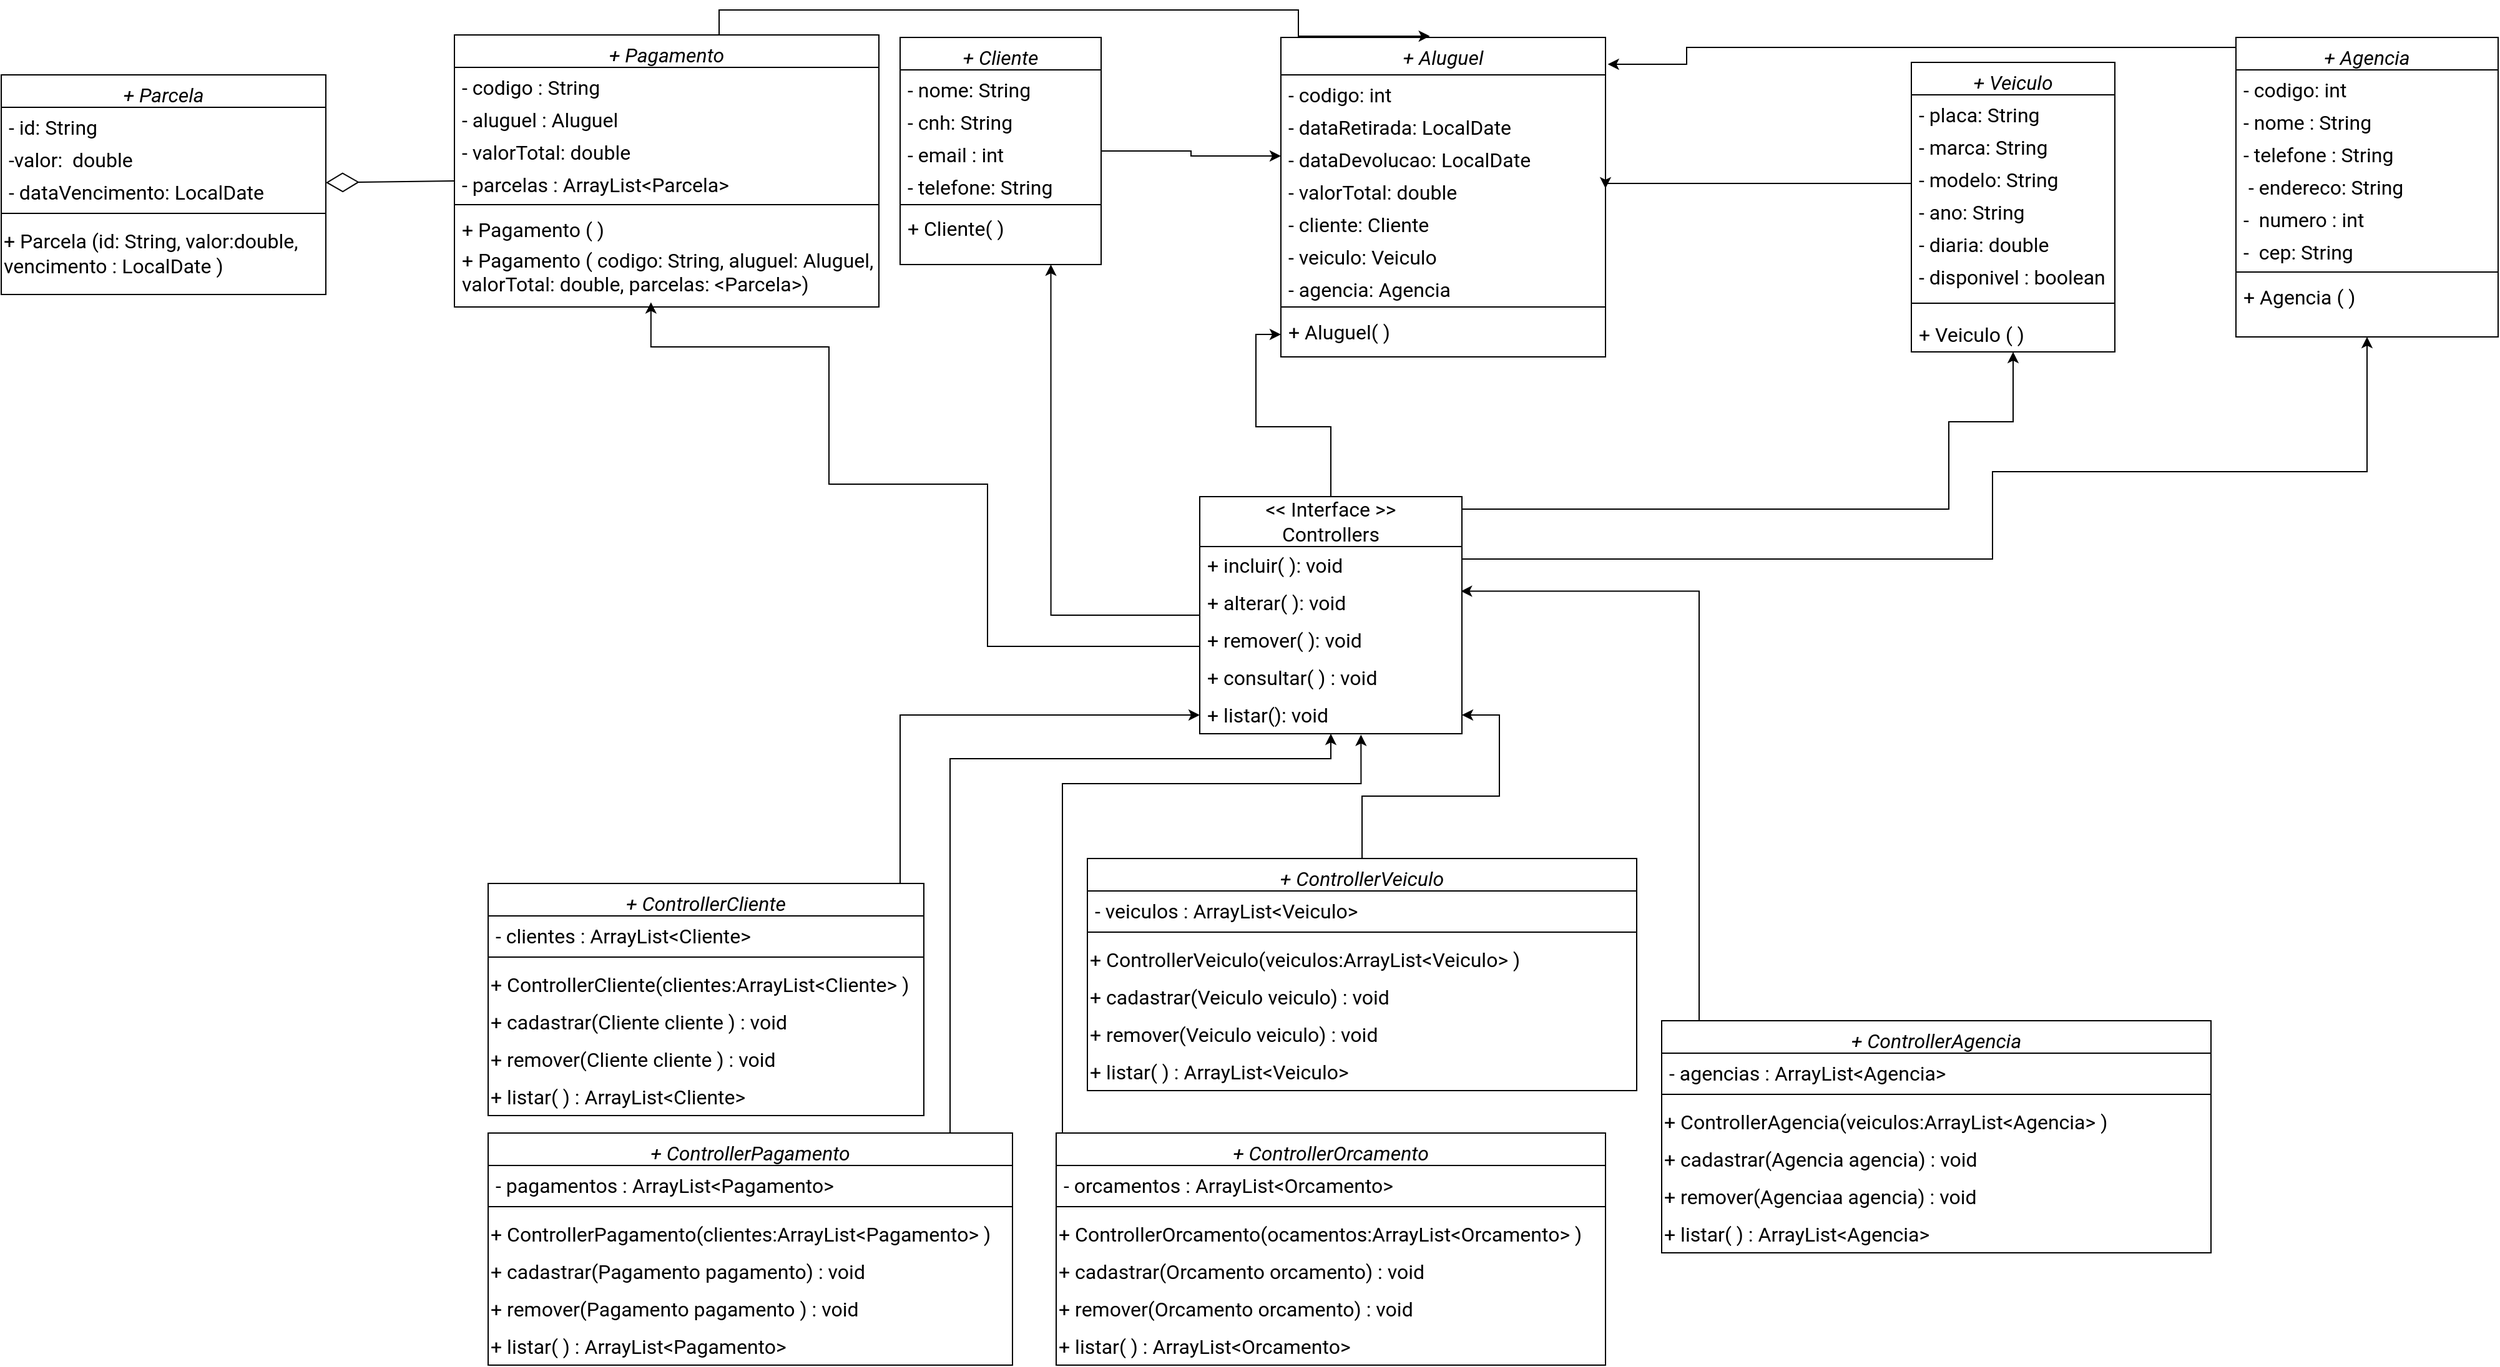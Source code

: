 <mxfile version="21.3.6" type="github">
  <diagram id="C5RBs43oDa-KdzZeNtuy" name="Page-1">
    <mxGraphModel dx="2972" dy="654" grid="1" gridSize="10" guides="1" tooltips="1" connect="1" arrows="1" fold="1" page="1" pageScale="1" pageWidth="827" pageHeight="1169" math="0" shadow="0">
      <root>
        <mxCell id="WIyWlLk6GJQsqaUBKTNV-0" />
        <mxCell id="WIyWlLk6GJQsqaUBKTNV-1" parent="WIyWlLk6GJQsqaUBKTNV-0" />
        <mxCell id="Ecj2fKYIJ3QafeukdgTd-6" style="edgeStyle=orthogonalEdgeStyle;rounded=0;orthogonalLoop=1;jettySize=auto;html=1;" parent="WIyWlLk6GJQsqaUBKTNV-1" source="zkfFHV4jXpPFQw0GAbJ--0" target="x8IIEaYP_Zu2a2hEZr9M-16" edge="1">
          <mxGeometry relative="1" as="geometry" />
        </mxCell>
        <mxCell id="zkfFHV4jXpPFQw0GAbJ--0" value="+ Cliente" style="swimlane;fontStyle=2;align=center;verticalAlign=top;childLayout=stackLayout;horizontal=1;startSize=26;horizontalStack=0;resizeParent=1;resizeLast=0;collapsible=1;marginBottom=0;rounded=0;shadow=0;strokeWidth=1;fontFamily=Roboto;fontSource=https%3A%2F%2Ffonts.googleapis.com%2Fcss%3Ffamily%3DRoboto;fontSize=16;" parent="WIyWlLk6GJQsqaUBKTNV-1" vertex="1">
          <mxGeometry x="-470" y="42" width="161" height="182" as="geometry">
            <mxRectangle x="230" y="140" width="160" height="26" as="alternateBounds" />
          </mxGeometry>
        </mxCell>
        <mxCell id="zkfFHV4jXpPFQw0GAbJ--1" value="- nome: String" style="text;align=left;verticalAlign=top;spacingLeft=4;spacingRight=4;overflow=hidden;rotatable=0;points=[[0,0.5],[1,0.5]];portConstraint=eastwest;fontFamily=Roboto;fontSource=https%3A%2F%2Ffonts.googleapis.com%2Fcss%3Ffamily%3DRoboto;fontStyle=0;fontSize=16;" parent="zkfFHV4jXpPFQw0GAbJ--0" vertex="1">
          <mxGeometry y="26" width="161" height="26" as="geometry" />
        </mxCell>
        <mxCell id="ydLJZ0o-GAoaOCMRVPOB-3" value="- cnh: String" style="text;align=left;verticalAlign=top;spacingLeft=4;spacingRight=4;overflow=hidden;rotatable=0;points=[[0,0.5],[1,0.5]];portConstraint=eastwest;rounded=0;shadow=0;html=0;fontFamily=Roboto;fontSource=https%3A%2F%2Ffonts.googleapis.com%2Fcss%3Ffamily%3DRoboto;fontStyle=0;fontSize=16;" parent="zkfFHV4jXpPFQw0GAbJ--0" vertex="1">
          <mxGeometry y="52" width="161" height="26" as="geometry" />
        </mxCell>
        <mxCell id="obOMKlqJvnNP2TjTTFd0-9" value="- email : int" style="text;align=left;verticalAlign=top;spacingLeft=4;spacingRight=4;overflow=hidden;rotatable=0;points=[[0,0.5],[1,0.5]];portConstraint=eastwest;rounded=0;shadow=0;html=0;fontFamily=Roboto;fontSource=https%3A%2F%2Ffonts.googleapis.com%2Fcss%3Ffamily%3DRoboto;fontStyle=0;fontSize=16;" parent="zkfFHV4jXpPFQw0GAbJ--0" vertex="1">
          <mxGeometry y="78" width="161" height="26" as="geometry" />
        </mxCell>
        <mxCell id="ydLJZ0o-GAoaOCMRVPOB-2" value="- telefone: String" style="text;align=left;verticalAlign=top;spacingLeft=4;spacingRight=4;overflow=hidden;rotatable=0;points=[[0,0.5],[1,0.5]];portConstraint=eastwest;rounded=0;shadow=0;html=0;fontFamily=Roboto;fontSource=https%3A%2F%2Ffonts.googleapis.com%2Fcss%3Ffamily%3DRoboto;fontStyle=0;fontSize=16;" parent="zkfFHV4jXpPFQw0GAbJ--0" vertex="1">
          <mxGeometry y="104" width="161" height="26" as="geometry" />
        </mxCell>
        <mxCell id="zkfFHV4jXpPFQw0GAbJ--4" value="" style="line;html=1;strokeWidth=1;align=left;verticalAlign=middle;spacingTop=-1;spacingLeft=3;spacingRight=3;rotatable=0;labelPosition=right;points=[];portConstraint=eastwest;fontFamily=Roboto;fontSource=https%3A%2F%2Ffonts.googleapis.com%2Fcss%3Ffamily%3DRoboto;fontStyle=0;fontSize=16;" parent="zkfFHV4jXpPFQw0GAbJ--0" vertex="1">
          <mxGeometry y="130" width="161" height="8" as="geometry" />
        </mxCell>
        <mxCell id="obOMKlqJvnNP2TjTTFd0-11" value="&lt;font size=&quot;1&quot; style=&quot;&quot; data-font-src=&quot;https://fonts.googleapis.com/css?family=Roboto&quot; face=&quot;Roboto&quot;&gt;&lt;span style=&quot;font-size: 16px;&quot;&gt;&amp;nbsp;+ Clie&lt;/span&gt;&lt;span style=&quot;font-size: 16px;&quot;&gt;nte( )&lt;/span&gt;&lt;/font&gt;" style="text;html=1;align=left;verticalAlign=middle;resizable=0;points=[];autosize=1;strokeColor=none;fillColor=none;" parent="zkfFHV4jXpPFQw0GAbJ--0" vertex="1">
          <mxGeometry y="138" width="161" height="30" as="geometry" />
        </mxCell>
        <mxCell id="obOMKlqJvnNP2TjTTFd0-34" style="edgeStyle=orthogonalEdgeStyle;rounded=0;orthogonalLoop=1;jettySize=auto;html=1;entryX=1;entryY=0.5;entryDx=0;entryDy=0;" parent="WIyWlLk6GJQsqaUBKTNV-1" source="x8IIEaYP_Zu2a2hEZr9M-6" target="x8IIEaYP_Zu2a2hEZr9M-17" edge="1">
          <mxGeometry relative="1" as="geometry">
            <Array as="points">
              <mxPoint x="95" y="159" />
            </Array>
          </mxGeometry>
        </mxCell>
        <mxCell id="x8IIEaYP_Zu2a2hEZr9M-6" value="+ Veiculo" style="swimlane;fontStyle=2;align=center;verticalAlign=top;childLayout=stackLayout;horizontal=1;startSize=26;horizontalStack=0;resizeParent=1;resizeLast=0;collapsible=1;marginBottom=0;rounded=0;shadow=0;strokeWidth=1;fontFamily=Roboto;fontSource=https%3A%2F%2Ffonts.googleapis.com%2Fcss%3Ffamily%3DRoboto;fontSize=16;" parent="WIyWlLk6GJQsqaUBKTNV-1" vertex="1">
          <mxGeometry x="340" y="62" width="163" height="232" as="geometry">
            <mxRectangle x="230" y="140" width="160" height="26" as="alternateBounds" />
          </mxGeometry>
        </mxCell>
        <mxCell id="x8IIEaYP_Zu2a2hEZr9M-7" value="- placa: String" style="text;align=left;verticalAlign=top;spacingLeft=4;spacingRight=4;overflow=hidden;rotatable=0;points=[[0,0.5],[1,0.5]];portConstraint=eastwest;rounded=0;shadow=0;html=0;fontFamily=Roboto;fontSource=https%3A%2F%2Ffonts.googleapis.com%2Fcss%3Ffamily%3DRoboto;fontStyle=0;fontSize=16;" parent="x8IIEaYP_Zu2a2hEZr9M-6" vertex="1">
          <mxGeometry y="26" width="163" height="26" as="geometry" />
        </mxCell>
        <mxCell id="x8IIEaYP_Zu2a2hEZr9M-9" value="- marca: String" style="text;align=left;verticalAlign=top;spacingLeft=4;spacingRight=4;overflow=hidden;rotatable=0;points=[[0,0.5],[1,0.5]];portConstraint=eastwest;rounded=0;shadow=0;html=0;fontFamily=Roboto;fontSource=https%3A%2F%2Ffonts.googleapis.com%2Fcss%3Ffamily%3DRoboto;fontStyle=0;fontSize=16;" parent="x8IIEaYP_Zu2a2hEZr9M-6" vertex="1">
          <mxGeometry y="52" width="163" height="26" as="geometry" />
        </mxCell>
        <mxCell id="x8IIEaYP_Zu2a2hEZr9M-8" value="- modelo: String" style="text;align=left;verticalAlign=top;spacingLeft=4;spacingRight=4;overflow=hidden;rotatable=0;points=[[0,0.5],[1,0.5]];portConstraint=eastwest;fontFamily=Roboto;fontSource=https%3A%2F%2Ffonts.googleapis.com%2Fcss%3Ffamily%3DRoboto;fontStyle=0;fontSize=16;" parent="x8IIEaYP_Zu2a2hEZr9M-6" vertex="1">
          <mxGeometry y="78" width="163" height="26" as="geometry" />
        </mxCell>
        <mxCell id="x8IIEaYP_Zu2a2hEZr9M-10" value="- ano: String" style="text;align=left;verticalAlign=top;spacingLeft=4;spacingRight=4;overflow=hidden;rotatable=0;points=[[0,0.5],[1,0.5]];portConstraint=eastwest;rounded=0;shadow=0;html=0;fontFamily=Roboto;fontSource=https%3A%2F%2Ffonts.googleapis.com%2Fcss%3Ffamily%3DRoboto;fontStyle=0;fontSize=16;" parent="x8IIEaYP_Zu2a2hEZr9M-6" vertex="1">
          <mxGeometry y="104" width="163" height="26" as="geometry" />
        </mxCell>
        <mxCell id="x8IIEaYP_Zu2a2hEZr9M-20" value="- diaria: double" style="text;align=left;verticalAlign=top;spacingLeft=4;spacingRight=4;overflow=hidden;rotatable=0;points=[[0,0.5],[1,0.5]];portConstraint=eastwest;rounded=0;shadow=0;html=0;fontFamily=Roboto;fontSource=https%3A%2F%2Ffonts.googleapis.com%2Fcss%3Ffamily%3DRoboto;fontStyle=0;fontSize=16;" parent="x8IIEaYP_Zu2a2hEZr9M-6" vertex="1">
          <mxGeometry y="130" width="163" height="26" as="geometry" />
        </mxCell>
        <mxCell id="obOMKlqJvnNP2TjTTFd0-12" value="- disponivel : boolean" style="text;align=left;verticalAlign=top;spacingLeft=4;spacingRight=4;overflow=hidden;rotatable=0;points=[[0,0.5],[1,0.5]];portConstraint=eastwest;rounded=0;shadow=0;html=0;fontFamily=Roboto;fontSource=https%3A%2F%2Ffonts.googleapis.com%2Fcss%3Ffamily%3DRoboto;fontStyle=0;fontSize=16;" parent="x8IIEaYP_Zu2a2hEZr9M-6" vertex="1">
          <mxGeometry y="156" width="163" height="28" as="geometry" />
        </mxCell>
        <mxCell id="x8IIEaYP_Zu2a2hEZr9M-12" value="" style="line;html=1;strokeWidth=1;align=left;verticalAlign=middle;spacingTop=-1;spacingLeft=3;spacingRight=3;rotatable=0;labelPosition=right;points=[];portConstraint=eastwest;fontFamily=Roboto;fontSource=https%3A%2F%2Ffonts.googleapis.com%2Fcss%3Ffamily%3DRoboto;fontStyle=0;fontSize=16;" parent="x8IIEaYP_Zu2a2hEZr9M-6" vertex="1">
          <mxGeometry y="184" width="163" height="18" as="geometry" />
        </mxCell>
        <mxCell id="obOMKlqJvnNP2TjTTFd0-13" value="+ Veiculo ( )" style="text;align=left;verticalAlign=top;spacingLeft=4;spacingRight=4;overflow=hidden;rotatable=0;points=[[0,0.5],[1,0.5]];portConstraint=eastwest;rounded=0;shadow=0;html=0;fontFamily=Roboto;fontSource=https%3A%2F%2Ffonts.googleapis.com%2Fcss%3Ffamily%3DRoboto;fontStyle=0;fontSize=16;" parent="x8IIEaYP_Zu2a2hEZr9M-6" vertex="1">
          <mxGeometry y="202" width="163" height="28" as="geometry" />
        </mxCell>
        <mxCell id="x8IIEaYP_Zu2a2hEZr9M-13" value="+ Aluguel&#xa;" style="swimlane;fontStyle=2;align=center;verticalAlign=top;childLayout=stackLayout;horizontal=1;startSize=30;horizontalStack=0;resizeParent=1;resizeLast=0;collapsible=1;marginBottom=0;rounded=0;shadow=0;strokeWidth=1;fontFamily=Roboto;fontSource=https%3A%2F%2Ffonts.googleapis.com%2Fcss%3Ffamily%3DRoboto;fontSize=16;" parent="WIyWlLk6GJQsqaUBKTNV-1" vertex="1">
          <mxGeometry x="-165" y="42" width="260" height="256" as="geometry">
            <mxRectangle x="230" y="140" width="160" height="26" as="alternateBounds" />
          </mxGeometry>
        </mxCell>
        <mxCell id="Ecj2fKYIJ3QafeukdgTd-0" value="- codigo: int" style="text;align=left;verticalAlign=top;spacingLeft=4;spacingRight=4;overflow=hidden;rotatable=0;points=[[0,0.5],[1,0.5]];portConstraint=eastwest;rounded=0;shadow=0;html=0;fontFamily=Roboto;fontSource=https%3A%2F%2Ffonts.googleapis.com%2Fcss%3Ffamily%3DRoboto;fontStyle=0;fontSize=16;" parent="x8IIEaYP_Zu2a2hEZr9M-13" vertex="1">
          <mxGeometry y="30" width="260" height="26" as="geometry" />
        </mxCell>
        <mxCell id="x8IIEaYP_Zu2a2hEZr9M-15" value="- dataRetirada: LocalDate" style="text;align=left;verticalAlign=top;spacingLeft=4;spacingRight=4;overflow=hidden;rotatable=0;points=[[0,0.5],[1,0.5]];portConstraint=eastwest;fontFamily=Roboto;fontSource=https%3A%2F%2Ffonts.googleapis.com%2Fcss%3Ffamily%3DRoboto;fontStyle=0;fontSize=16;" parent="x8IIEaYP_Zu2a2hEZr9M-13" vertex="1">
          <mxGeometry y="56" width="260" height="26" as="geometry" />
        </mxCell>
        <mxCell id="x8IIEaYP_Zu2a2hEZr9M-16" value="- dataDevolucao: LocalDate" style="text;align=left;verticalAlign=top;spacingLeft=4;spacingRight=4;overflow=hidden;rotatable=0;points=[[0,0.5],[1,0.5]];portConstraint=eastwest;rounded=0;shadow=0;html=0;fontFamily=Roboto;fontSource=https%3A%2F%2Ffonts.googleapis.com%2Fcss%3Ffamily%3DRoboto;fontStyle=0;fontSize=16;" parent="x8IIEaYP_Zu2a2hEZr9M-13" vertex="1">
          <mxGeometry y="82" width="260" height="26" as="geometry" />
        </mxCell>
        <mxCell id="x8IIEaYP_Zu2a2hEZr9M-17" value="- valorTotal: double" style="text;align=left;verticalAlign=top;spacingLeft=4;spacingRight=4;overflow=hidden;rotatable=0;points=[[0,0.5],[1,0.5]];portConstraint=eastwest;rounded=0;shadow=0;html=0;fontFamily=Roboto;fontSource=https%3A%2F%2Ffonts.googleapis.com%2Fcss%3Ffamily%3DRoboto;fontStyle=0;fontSize=16;" parent="x8IIEaYP_Zu2a2hEZr9M-13" vertex="1">
          <mxGeometry y="108" width="260" height="26" as="geometry" />
        </mxCell>
        <mxCell id="x8IIEaYP_Zu2a2hEZr9M-21" value="- cliente: Cliente" style="text;align=left;verticalAlign=top;spacingLeft=4;spacingRight=4;overflow=hidden;rotatable=0;points=[[0,0.5],[1,0.5]];portConstraint=eastwest;rounded=0;shadow=0;html=0;fontFamily=Roboto;fontSource=https%3A%2F%2Ffonts.googleapis.com%2Fcss%3Ffamily%3DRoboto;fontStyle=0;fontSize=16;" parent="x8IIEaYP_Zu2a2hEZr9M-13" vertex="1">
          <mxGeometry y="134" width="260" height="26" as="geometry" />
        </mxCell>
        <mxCell id="x8IIEaYP_Zu2a2hEZr9M-22" value="- veiculo: Veiculo" style="text;align=left;verticalAlign=top;spacingLeft=4;spacingRight=4;overflow=hidden;rotatable=0;points=[[0,0.5],[1,0.5]];portConstraint=eastwest;rounded=0;shadow=0;html=0;fontFamily=Roboto;fontSource=https%3A%2F%2Ffonts.googleapis.com%2Fcss%3Ffamily%3DRoboto;fontStyle=0;fontSize=16;" parent="x8IIEaYP_Zu2a2hEZr9M-13" vertex="1">
          <mxGeometry y="160" width="260" height="26" as="geometry" />
        </mxCell>
        <mxCell id="obOMKlqJvnNP2TjTTFd0-35" value="- agencia: Agencia" style="text;align=left;verticalAlign=top;spacingLeft=4;spacingRight=4;overflow=hidden;rotatable=0;points=[[0,0.5],[1,0.5]];portConstraint=eastwest;rounded=0;shadow=0;html=0;fontFamily=Roboto;fontSource=https%3A%2F%2Ffonts.googleapis.com%2Fcss%3Ffamily%3DRoboto;fontStyle=0;fontSize=16;" parent="x8IIEaYP_Zu2a2hEZr9M-13" vertex="1">
          <mxGeometry y="186" width="260" height="26" as="geometry" />
        </mxCell>
        <mxCell id="x8IIEaYP_Zu2a2hEZr9M-19" value="" style="line;html=1;strokeWidth=1;align=left;verticalAlign=middle;spacingTop=-1;spacingLeft=3;spacingRight=3;rotatable=0;labelPosition=right;points=[];portConstraint=eastwest;fontFamily=Roboto;fontSource=https%3A%2F%2Ffonts.googleapis.com%2Fcss%3Ffamily%3DRoboto;fontStyle=0;fontSize=16;" parent="x8IIEaYP_Zu2a2hEZr9M-13" vertex="1">
          <mxGeometry y="212" width="260" height="8" as="geometry" />
        </mxCell>
        <mxCell id="x8IIEaYP_Zu2a2hEZr9M-54" value="+ Aluguel( )" style="text;align=left;verticalAlign=top;spacingLeft=4;spacingRight=4;overflow=hidden;rotatable=0;points=[[0,0.5],[1,0.5]];portConstraint=eastwest;rounded=0;shadow=0;html=0;fontFamily=Roboto;fontSource=https%3A%2F%2Ffonts.googleapis.com%2Fcss%3Ffamily%3DRoboto;fontStyle=0;fontSize=16;" parent="x8IIEaYP_Zu2a2hEZr9M-13" vertex="1">
          <mxGeometry y="220" width="260" height="36" as="geometry" />
        </mxCell>
        <mxCell id="Ecj2fKYIJ3QafeukdgTd-8" style="edgeStyle=orthogonalEdgeStyle;rounded=0;orthogonalLoop=1;jettySize=auto;html=1;entryX=0.459;entryY=-0.004;entryDx=0;entryDy=0;entryPerimeter=0;" parent="WIyWlLk6GJQsqaUBKTNV-1" source="x8IIEaYP_Zu2a2hEZr9M-23" target="x8IIEaYP_Zu2a2hEZr9M-13" edge="1">
          <mxGeometry relative="1" as="geometry">
            <Array as="points">
              <mxPoint x="-615" y="20" />
              <mxPoint x="-151" y="20" />
            </Array>
          </mxGeometry>
        </mxCell>
        <mxCell id="x8IIEaYP_Zu2a2hEZr9M-23" value="+ Pagamento" style="swimlane;fontStyle=2;align=center;verticalAlign=top;childLayout=stackLayout;horizontal=1;startSize=26;horizontalStack=0;resizeParent=1;resizeLast=0;collapsible=1;marginBottom=0;rounded=0;shadow=0;strokeWidth=1;fontFamily=Roboto;fontSource=https%3A%2F%2Ffonts.googleapis.com%2Fcss%3Ffamily%3DRoboto;fontSize=16;" parent="WIyWlLk6GJQsqaUBKTNV-1" vertex="1">
          <mxGeometry x="-827" y="40" width="340" height="218" as="geometry">
            <mxRectangle x="230" y="140" width="160" height="26" as="alternateBounds" />
          </mxGeometry>
        </mxCell>
        <mxCell id="x8IIEaYP_Zu2a2hEZr9M-24" value="- codigo : String&#xa;" style="text;align=left;verticalAlign=top;spacingLeft=4;spacingRight=4;overflow=hidden;rotatable=0;points=[[0,0.5],[1,0.5]];portConstraint=eastwest;rounded=0;shadow=0;html=0;fontFamily=Roboto;fontSource=https%3A%2F%2Ffonts.googleapis.com%2Fcss%3Ffamily%3DRoboto;fontStyle=0;fontSize=16;" parent="x8IIEaYP_Zu2a2hEZr9M-23" vertex="1">
          <mxGeometry y="26" width="340" height="26" as="geometry" />
        </mxCell>
        <mxCell id="oD1UrkIJ_oF-gPpcjaIR-0" value="- aluguel : Aluguel&#xa;&#xa;" style="text;align=left;verticalAlign=top;spacingLeft=4;spacingRight=4;overflow=hidden;rotatable=0;points=[[0,0.5],[1,0.5]];portConstraint=eastwest;rounded=0;shadow=0;html=0;fontFamily=Roboto;fontSource=https%3A%2F%2Ffonts.googleapis.com%2Fcss%3Ffamily%3DRoboto;fontStyle=0;fontSize=16;" vertex="1" parent="x8IIEaYP_Zu2a2hEZr9M-23">
          <mxGeometry y="52" width="340" height="26" as="geometry" />
        </mxCell>
        <mxCell id="oD1UrkIJ_oF-gPpcjaIR-1" value="- valorTotal: double&#xa;" style="text;align=left;verticalAlign=top;spacingLeft=4;spacingRight=4;overflow=hidden;rotatable=0;points=[[0,0.5],[1,0.5]];portConstraint=eastwest;rounded=0;shadow=0;html=0;fontFamily=Roboto;fontSource=https%3A%2F%2Ffonts.googleapis.com%2Fcss%3Ffamily%3DRoboto;fontStyle=0;fontSize=16;" vertex="1" parent="x8IIEaYP_Zu2a2hEZr9M-23">
          <mxGeometry y="78" width="340" height="26" as="geometry" />
        </mxCell>
        <mxCell id="oD1UrkIJ_oF-gPpcjaIR-2" value="- parcelas : ArrayList&lt;Parcela&gt;&#xa;" style="text;align=left;verticalAlign=top;spacingLeft=4;spacingRight=4;overflow=hidden;rotatable=0;points=[[0,0.5],[1,0.5]];portConstraint=eastwest;rounded=0;shadow=0;html=0;fontFamily=Roboto;fontSource=https%3A%2F%2Ffonts.googleapis.com%2Fcss%3Ffamily%3DRoboto;fontStyle=0;fontSize=16;" vertex="1" parent="x8IIEaYP_Zu2a2hEZr9M-23">
          <mxGeometry y="104" width="340" height="26" as="geometry" />
        </mxCell>
        <mxCell id="x8IIEaYP_Zu2a2hEZr9M-30" value="" style="line;html=1;strokeWidth=1;align=left;verticalAlign=middle;spacingTop=-1;spacingLeft=3;spacingRight=3;rotatable=0;labelPosition=right;points=[];portConstraint=eastwest;fontFamily=Roboto;fontSource=https%3A%2F%2Ffonts.googleapis.com%2Fcss%3Ffamily%3DRoboto;fontStyle=0;fontSize=16;" parent="x8IIEaYP_Zu2a2hEZr9M-23" vertex="1">
          <mxGeometry y="130" width="340" height="12" as="geometry" />
        </mxCell>
        <mxCell id="obOMKlqJvnNP2TjTTFd0-23" value="+ Pagamento ( )" style="text;align=left;verticalAlign=middle;spacingLeft=4;spacingRight=4;overflow=hidden;rotatable=0;points=[[0,0.5],[1,0.5]];portConstraint=eastwest;rounded=0;shadow=0;html=0;fontFamily=Roboto;fontSource=https%3A%2F%2Ffonts.googleapis.com%2Fcss%3Ffamily%3DRoboto;fontStyle=0;fontSize=16;" parent="x8IIEaYP_Zu2a2hEZr9M-23" vertex="1">
          <mxGeometry y="142" width="340" height="26" as="geometry" />
        </mxCell>
        <mxCell id="oD1UrkIJ_oF-gPpcjaIR-3" value="+ Pagamento ( codigo: String, aluguel: Aluguel,&#xa;valorTotal: double, parcelas: &lt;Parcela&gt;)" style="text;align=left;verticalAlign=middle;spacingLeft=4;spacingRight=4;overflow=hidden;rotatable=0;points=[[0,0.5],[1,0.5]];portConstraint=eastwest;rounded=0;shadow=0;html=0;fontFamily=Roboto;fontSource=https%3A%2F%2Ffonts.googleapis.com%2Fcss%3Ffamily%3DRoboto;fontStyle=0;fontSize=16;" vertex="1" parent="x8IIEaYP_Zu2a2hEZr9M-23">
          <mxGeometry y="168" width="340" height="42" as="geometry" />
        </mxCell>
        <mxCell id="x8IIEaYP_Zu2a2hEZr9M-33" value="+ Parcela" style="swimlane;fontStyle=2;align=center;verticalAlign=top;childLayout=stackLayout;horizontal=1;startSize=26;horizontalStack=0;resizeParent=1;resizeLast=0;collapsible=1;marginBottom=0;rounded=0;shadow=0;strokeWidth=1;fontFamily=Roboto;fontSource=https%3A%2F%2Ffonts.googleapis.com%2Fcss%3Ffamily%3DRoboto;fontSize=16;" parent="WIyWlLk6GJQsqaUBKTNV-1" vertex="1">
          <mxGeometry x="-1190" y="72" width="260" height="176" as="geometry">
            <mxRectangle x="230" y="140" width="160" height="26" as="alternateBounds" />
          </mxGeometry>
        </mxCell>
        <mxCell id="x8IIEaYP_Zu2a2hEZr9M-34" value="- id: String&#xa;" style="text;align=left;verticalAlign=top;spacingLeft=4;spacingRight=4;overflow=hidden;rotatable=0;points=[[0,0.5],[1,0.5]];portConstraint=eastwest;rounded=0;shadow=0;html=0;fontFamily=Roboto;fontSource=https%3A%2F%2Ffonts.googleapis.com%2Fcss%3Ffamily%3DRoboto;fontStyle=0;fontSize=16;" parent="x8IIEaYP_Zu2a2hEZr9M-33" vertex="1">
          <mxGeometry y="26" width="260" height="26" as="geometry" />
        </mxCell>
        <mxCell id="x8IIEaYP_Zu2a2hEZr9M-35" value="-valor:  double" style="text;align=left;verticalAlign=top;spacingLeft=4;spacingRight=4;overflow=hidden;rotatable=0;points=[[0,0.5],[1,0.5]];portConstraint=eastwest;rounded=0;shadow=0;html=0;fontFamily=Roboto;fontSource=https%3A%2F%2Ffonts.googleapis.com%2Fcss%3Ffamily%3DRoboto;fontStyle=0;fontSize=16;" parent="x8IIEaYP_Zu2a2hEZr9M-33" vertex="1">
          <mxGeometry y="52" width="260" height="26" as="geometry" />
        </mxCell>
        <mxCell id="x8IIEaYP_Zu2a2hEZr9M-36" value="- dataVencimento: LocalDate" style="text;align=left;verticalAlign=top;spacingLeft=4;spacingRight=4;overflow=hidden;rotatable=0;points=[[0,0.5],[1,0.5]];portConstraint=eastwest;fontFamily=Roboto;fontSource=https%3A%2F%2Ffonts.googleapis.com%2Fcss%3Ffamily%3DRoboto;fontStyle=0;fontSize=16;" parent="x8IIEaYP_Zu2a2hEZr9M-33" vertex="1">
          <mxGeometry y="78" width="260" height="26" as="geometry" />
        </mxCell>
        <mxCell id="x8IIEaYP_Zu2a2hEZr9M-40" value="" style="line;html=1;strokeWidth=1;align=left;verticalAlign=middle;spacingTop=-1;spacingLeft=3;spacingRight=3;rotatable=0;labelPosition=right;points=[];portConstraint=eastwest;fontFamily=Roboto;fontSource=https%3A%2F%2Ffonts.googleapis.com%2Fcss%3Ffamily%3DRoboto;fontStyle=0;fontSize=16;" parent="x8IIEaYP_Zu2a2hEZr9M-33" vertex="1">
          <mxGeometry y="104" width="260" height="14" as="geometry" />
        </mxCell>
        <mxCell id="obOMKlqJvnNP2TjTTFd0-30" value="+ Parcela (id: String, valor:double,&lt;br&gt;vencimento : LocalDate )" style="text;html=1;align=left;verticalAlign=middle;resizable=0;points=[];autosize=1;strokeColor=none;fillColor=none;fontSize=16;fontFamily=Roboto;fontSource=https%3A%2F%2Ffonts.googleapis.com%2Fcss%3Ffamily%3DRoboto;" parent="x8IIEaYP_Zu2a2hEZr9M-33" vertex="1">
          <mxGeometry y="118" width="260" height="50" as="geometry" />
        </mxCell>
        <mxCell id="Ecj2fKYIJ3QafeukdgTd-27" style="edgeStyle=orthogonalEdgeStyle;rounded=0;orthogonalLoop=1;jettySize=auto;html=1;entryX=0.75;entryY=1;entryDx=0;entryDy=0;" parent="WIyWlLk6GJQsqaUBKTNV-1" source="x8IIEaYP_Zu2a2hEZr9M-47" target="zkfFHV4jXpPFQw0GAbJ--0" edge="1">
          <mxGeometry relative="1" as="geometry">
            <mxPoint x="-350" y="330.0" as="targetPoint" />
          </mxGeometry>
        </mxCell>
        <mxCell id="Ecj2fKYIJ3QafeukdgTd-30" style="edgeStyle=orthogonalEdgeStyle;rounded=0;orthogonalLoop=1;jettySize=auto;html=1;entryX=0.463;entryY=1.101;entryDx=0;entryDy=0;entryPerimeter=0;" parent="WIyWlLk6GJQsqaUBKTNV-1" source="x8IIEaYP_Zu2a2hEZr9M-47" target="oD1UrkIJ_oF-gPpcjaIR-3" edge="1">
          <mxGeometry relative="1" as="geometry">
            <Array as="points">
              <mxPoint x="-400" y="530" />
              <mxPoint x="-400" y="400" />
              <mxPoint x="-527" y="400" />
              <mxPoint x="-527" y="290" />
              <mxPoint x="-670" y="290" />
            </Array>
            <mxPoint x="-670" y="270" as="targetPoint" />
          </mxGeometry>
        </mxCell>
        <mxCell id="Ecj2fKYIJ3QafeukdgTd-55" style="edgeStyle=orthogonalEdgeStyle;rounded=0;orthogonalLoop=1;jettySize=auto;html=1;entryX=0.5;entryY=1;entryDx=0;entryDy=0;" parent="WIyWlLk6GJQsqaUBKTNV-1" source="x8IIEaYP_Zu2a2hEZr9M-47" target="x8IIEaYP_Zu2a2hEZr9M-6" edge="1">
          <mxGeometry relative="1" as="geometry">
            <Array as="points">
              <mxPoint x="370" y="420" />
              <mxPoint x="370" y="350" />
              <mxPoint x="422" y="350" />
            </Array>
          </mxGeometry>
        </mxCell>
        <mxCell id="Ecj2fKYIJ3QafeukdgTd-56" style="edgeStyle=orthogonalEdgeStyle;rounded=0;orthogonalLoop=1;jettySize=auto;html=1;entryX=0;entryY=0.5;entryDx=0;entryDy=0;" parent="WIyWlLk6GJQsqaUBKTNV-1" source="x8IIEaYP_Zu2a2hEZr9M-47" target="x8IIEaYP_Zu2a2hEZr9M-54" edge="1">
          <mxGeometry relative="1" as="geometry" />
        </mxCell>
        <mxCell id="Ecj2fKYIJ3QafeukdgTd-66" style="edgeStyle=orthogonalEdgeStyle;rounded=0;orthogonalLoop=1;jettySize=auto;html=1;entryX=0.5;entryY=1;entryDx=0;entryDy=0;" parent="WIyWlLk6GJQsqaUBKTNV-1" source="x8IIEaYP_Zu2a2hEZr9M-47" target="obOMKlqJvnNP2TjTTFd0-15" edge="1">
          <mxGeometry relative="1" as="geometry">
            <Array as="points">
              <mxPoint x="405" y="460" />
              <mxPoint x="405" y="390" />
              <mxPoint x="705" y="390" />
            </Array>
          </mxGeometry>
        </mxCell>
        <mxCell id="x8IIEaYP_Zu2a2hEZr9M-47" value="&amp;lt;&amp;lt; Interface &amp;gt;&amp;gt;&lt;br style=&quot;font-size: 16px;&quot;&gt;Controllers" style="swimlane;fontStyle=0;childLayout=stackLayout;horizontal=1;startSize=40;horizontalStack=0;resizeParent=1;resizeParentMax=0;resizeLast=0;collapsible=1;marginBottom=0;whiteSpace=wrap;html=1;fontFamily=Roboto;fontSource=https%3A%2F%2Ffonts.googleapis.com%2Fcss%3Ffamily%3DRoboto;fontSize=16;" parent="WIyWlLk6GJQsqaUBKTNV-1" vertex="1">
          <mxGeometry x="-230" y="410" width="210" height="190" as="geometry" />
        </mxCell>
        <mxCell id="x8IIEaYP_Zu2a2hEZr9M-48" value="+ incluir( ): void" style="text;strokeColor=none;fillColor=none;align=left;verticalAlign=middle;spacingLeft=4;spacingRight=4;overflow=hidden;points=[[0,0.5],[1,0.5]];portConstraint=eastwest;rotatable=0;whiteSpace=wrap;html=1;fontFamily=Roboto;fontSource=https%3A%2F%2Ffonts.googleapis.com%2Fcss%3Ffamily%3DRoboto;fontSize=16;" parent="x8IIEaYP_Zu2a2hEZr9M-47" vertex="1">
          <mxGeometry y="40" width="210" height="30" as="geometry" />
        </mxCell>
        <mxCell id="x8IIEaYP_Zu2a2hEZr9M-49" value="+ alterar( ): void" style="text;strokeColor=none;fillColor=none;align=left;verticalAlign=middle;spacingLeft=4;spacingRight=4;overflow=hidden;points=[[0,0.5],[1,0.5]];portConstraint=eastwest;rotatable=0;whiteSpace=wrap;html=1;fontFamily=Roboto;fontSource=https%3A%2F%2Ffonts.googleapis.com%2Fcss%3Ffamily%3DRoboto;fontSize=16;" parent="x8IIEaYP_Zu2a2hEZr9M-47" vertex="1">
          <mxGeometry y="70" width="210" height="30" as="geometry" />
        </mxCell>
        <mxCell id="x8IIEaYP_Zu2a2hEZr9M-50" value="+ remover( ): void" style="text;strokeColor=none;fillColor=none;align=left;verticalAlign=middle;spacingLeft=4;spacingRight=4;overflow=hidden;points=[[0,0.5],[1,0.5]];portConstraint=eastwest;rotatable=0;whiteSpace=wrap;html=1;fontFamily=Roboto;fontSource=https%3A%2F%2Ffonts.googleapis.com%2Fcss%3Ffamily%3DRoboto;fontSize=16;" parent="x8IIEaYP_Zu2a2hEZr9M-47" vertex="1">
          <mxGeometry y="100" width="210" height="30" as="geometry" />
        </mxCell>
        <mxCell id="x8IIEaYP_Zu2a2hEZr9M-51" value="+ consultar( ) : void" style="text;strokeColor=none;fillColor=none;align=left;verticalAlign=middle;spacingLeft=4;spacingRight=4;overflow=hidden;points=[[0,0.5],[1,0.5]];portConstraint=eastwest;rotatable=0;whiteSpace=wrap;html=1;fontFamily=Roboto;fontSource=https%3A%2F%2Ffonts.googleapis.com%2Fcss%3Ffamily%3DRoboto;fontSize=16;" parent="x8IIEaYP_Zu2a2hEZr9M-47" vertex="1">
          <mxGeometry y="130" width="210" height="30" as="geometry" />
        </mxCell>
        <mxCell id="x8IIEaYP_Zu2a2hEZr9M-52" value="+ listar(): void" style="text;strokeColor=none;fillColor=none;align=left;verticalAlign=middle;spacingLeft=4;spacingRight=4;overflow=hidden;points=[[0,0.5],[1,0.5]];portConstraint=eastwest;rotatable=0;whiteSpace=wrap;html=1;fontFamily=Roboto;fontSource=https%3A%2F%2Ffonts.googleapis.com%2Fcss%3Ffamily%3DRoboto;fontSize=16;" parent="x8IIEaYP_Zu2a2hEZr9M-47" vertex="1">
          <mxGeometry y="160" width="210" height="30" as="geometry" />
        </mxCell>
        <mxCell id="Ecj2fKYIJ3QafeukdgTd-5" style="edgeStyle=orthogonalEdgeStyle;rounded=0;orthogonalLoop=1;jettySize=auto;html=1;entryX=1.007;entryY=0.084;entryDx=0;entryDy=0;entryPerimeter=0;" parent="WIyWlLk6GJQsqaUBKTNV-1" source="obOMKlqJvnNP2TjTTFd0-15" target="x8IIEaYP_Zu2a2hEZr9M-13" edge="1">
          <mxGeometry relative="1" as="geometry">
            <Array as="points">
              <mxPoint x="160" y="50" />
              <mxPoint x="160" y="64" />
            </Array>
          </mxGeometry>
        </mxCell>
        <mxCell id="obOMKlqJvnNP2TjTTFd0-15" value="+ Agencia" style="swimlane;fontStyle=2;align=center;verticalAlign=top;childLayout=stackLayout;horizontal=1;startSize=26;horizontalStack=0;resizeParent=1;resizeLast=0;collapsible=1;marginBottom=0;rounded=0;shadow=0;strokeWidth=1;fontFamily=Roboto;fontSource=https%3A%2F%2Ffonts.googleapis.com%2Fcss%3Ffamily%3DRoboto;fontSize=16;" parent="WIyWlLk6GJQsqaUBKTNV-1" vertex="1">
          <mxGeometry x="600" y="42" width="210" height="240" as="geometry">
            <mxRectangle x="230" y="140" width="160" height="26" as="alternateBounds" />
          </mxGeometry>
        </mxCell>
        <mxCell id="obOMKlqJvnNP2TjTTFd0-16" value="- codigo: int" style="text;align=left;verticalAlign=top;spacingLeft=4;spacingRight=4;overflow=hidden;rotatable=0;points=[[0,0.5],[1,0.5]];portConstraint=eastwest;rounded=0;shadow=0;html=0;fontFamily=Roboto;fontSource=https%3A%2F%2Ffonts.googleapis.com%2Fcss%3Ffamily%3DRoboto;fontStyle=0;fontSize=16;" parent="obOMKlqJvnNP2TjTTFd0-15" vertex="1">
          <mxGeometry y="26" width="210" height="26" as="geometry" />
        </mxCell>
        <mxCell id="9TbETFd85GhL9Z5a8vNr-0" value="- nome : String" style="text;align=left;verticalAlign=top;spacingLeft=4;spacingRight=4;overflow=hidden;rotatable=0;points=[[0,0.5],[1,0.5]];portConstraint=eastwest;fontFamily=Roboto;fontSource=https%3A%2F%2Ffonts.googleapis.com%2Fcss%3Ffamily%3DRoboto;fontStyle=0;fontSize=16;" parent="obOMKlqJvnNP2TjTTFd0-15" vertex="1">
          <mxGeometry y="52" width="210" height="26" as="geometry" />
        </mxCell>
        <mxCell id="obOMKlqJvnNP2TjTTFd0-18" value="- telefone : String" style="text;align=left;verticalAlign=top;spacingLeft=4;spacingRight=4;overflow=hidden;rotatable=0;points=[[0,0.5],[1,0.5]];portConstraint=eastwest;fontFamily=Roboto;fontSource=https%3A%2F%2Ffonts.googleapis.com%2Fcss%3Ffamily%3DRoboto;fontStyle=0;fontSize=16;" parent="obOMKlqJvnNP2TjTTFd0-15" vertex="1">
          <mxGeometry y="78" width="210" height="26" as="geometry" />
        </mxCell>
        <mxCell id="obOMKlqJvnNP2TjTTFd0-19" value=" - endereco: String" style="text;align=left;verticalAlign=top;spacingLeft=4;spacingRight=4;overflow=hidden;rotatable=0;points=[[0,0.5],[1,0.5]];portConstraint=eastwest;rounded=0;shadow=0;html=0;fontFamily=Roboto;fontSource=https%3A%2F%2Ffonts.googleapis.com%2Fcss%3Ffamily%3DRoboto;fontStyle=0;fontSize=16;" parent="obOMKlqJvnNP2TjTTFd0-15" vertex="1">
          <mxGeometry y="104" width="210" height="26" as="geometry" />
        </mxCell>
        <mxCell id="obOMKlqJvnNP2TjTTFd0-20" value="-  numero : int" style="text;align=left;verticalAlign=top;spacingLeft=4;spacingRight=4;overflow=hidden;rotatable=0;points=[[0,0.5],[1,0.5]];portConstraint=eastwest;rounded=0;shadow=0;html=0;fontFamily=Roboto;fontSource=https%3A%2F%2Ffonts.googleapis.com%2Fcss%3Ffamily%3DRoboto;fontStyle=0;fontSize=16;" parent="obOMKlqJvnNP2TjTTFd0-15" vertex="1">
          <mxGeometry y="130" width="210" height="26" as="geometry" />
        </mxCell>
        <mxCell id="obOMKlqJvnNP2TjTTFd0-21" value="-  cep: String" style="text;align=left;verticalAlign=top;spacingLeft=4;spacingRight=4;overflow=hidden;rotatable=0;points=[[0,0.5],[1,0.5]];portConstraint=eastwest;rounded=0;shadow=0;html=0;fontFamily=Roboto;fontSource=https%3A%2F%2Ffonts.googleapis.com%2Fcss%3Ffamily%3DRoboto;fontStyle=0;fontSize=16;" parent="obOMKlqJvnNP2TjTTFd0-15" vertex="1">
          <mxGeometry y="156" width="210" height="26" as="geometry" />
        </mxCell>
        <mxCell id="obOMKlqJvnNP2TjTTFd0-22" value="" style="line;html=1;strokeWidth=1;align=left;verticalAlign=middle;spacingTop=-1;spacingLeft=3;spacingRight=3;rotatable=0;labelPosition=right;points=[];portConstraint=eastwest;fontFamily=Roboto;fontSource=https%3A%2F%2Ffonts.googleapis.com%2Fcss%3Ffamily%3DRoboto;fontStyle=0;fontSize=16;" parent="obOMKlqJvnNP2TjTTFd0-15" vertex="1">
          <mxGeometry y="182" width="210" height="12" as="geometry" />
        </mxCell>
        <mxCell id="obOMKlqJvnNP2TjTTFd0-27" value="+ Agencia ( )" style="text;align=left;verticalAlign=middle;spacingLeft=4;spacingRight=4;overflow=hidden;rotatable=0;points=[[0,0.5],[1,0.5]];portConstraint=eastwest;rounded=0;shadow=0;html=0;fontFamily=Roboto;fontSource=https%3A%2F%2Ffonts.googleapis.com%2Fcss%3Ffamily%3DRoboto;fontStyle=0;fontSize=16;" parent="obOMKlqJvnNP2TjTTFd0-15" vertex="1">
          <mxGeometry y="194" width="210" height="26" as="geometry" />
        </mxCell>
        <mxCell id="obOMKlqJvnNP2TjTTFd0-29" value="" style="endArrow=diamondThin;endFill=0;endSize=24;html=1;rounded=0;exitX=0;exitY=0.5;exitDx=0;exitDy=0;" parent="WIyWlLk6GJQsqaUBKTNV-1" source="oD1UrkIJ_oF-gPpcjaIR-2" target="x8IIEaYP_Zu2a2hEZr9M-33" edge="1">
          <mxGeometry width="160" relative="1" as="geometry">
            <mxPoint x="-420" y="630" as="sourcePoint" />
            <mxPoint x="-150" y="660" as="targetPoint" />
          </mxGeometry>
        </mxCell>
        <mxCell id="Ecj2fKYIJ3QafeukdgTd-50" style="edgeStyle=orthogonalEdgeStyle;rounded=0;orthogonalLoop=1;jettySize=auto;html=1;entryX=0;entryY=0.5;entryDx=0;entryDy=0;" parent="WIyWlLk6GJQsqaUBKTNV-1" source="Ecj2fKYIJ3QafeukdgTd-9" target="x8IIEaYP_Zu2a2hEZr9M-52" edge="1">
          <mxGeometry relative="1" as="geometry">
            <Array as="points">
              <mxPoint x="-470" y="585" />
            </Array>
          </mxGeometry>
        </mxCell>
        <mxCell id="Ecj2fKYIJ3QafeukdgTd-9" value="+ ControllerCliente&#xa;" style="swimlane;fontStyle=2;align=center;verticalAlign=top;childLayout=stackLayout;horizontal=1;startSize=26;horizontalStack=0;resizeParent=1;resizeLast=0;collapsible=1;marginBottom=0;rounded=0;shadow=0;strokeWidth=1;fontFamily=Roboto;fontSource=https%3A%2F%2Ffonts.googleapis.com%2Fcss%3Ffamily%3DRoboto;fontSize=16;" parent="WIyWlLk6GJQsqaUBKTNV-1" vertex="1">
          <mxGeometry x="-800" y="720" width="349" height="186" as="geometry">
            <mxRectangle x="230" y="140" width="160" height="26" as="alternateBounds" />
          </mxGeometry>
        </mxCell>
        <mxCell id="Ecj2fKYIJ3QafeukdgTd-10" value="- clientes : ArrayList&lt;Cliente&gt;" style="text;align=left;verticalAlign=top;spacingLeft=4;spacingRight=4;overflow=hidden;rotatable=0;points=[[0,0.5],[1,0.5]];portConstraint=eastwest;rounded=0;shadow=0;html=0;fontFamily=Roboto;fontSource=https%3A%2F%2Ffonts.googleapis.com%2Fcss%3Ffamily%3DRoboto;fontStyle=0;fontSize=16;" parent="Ecj2fKYIJ3QafeukdgTd-9" vertex="1">
          <mxGeometry y="26" width="349" height="26" as="geometry" />
        </mxCell>
        <mxCell id="Ecj2fKYIJ3QafeukdgTd-14" value="" style="line;html=1;strokeWidth=1;align=left;verticalAlign=middle;spacingTop=-1;spacingLeft=3;spacingRight=3;rotatable=0;labelPosition=right;points=[];portConstraint=eastwest;fontFamily=Roboto;fontSource=https%3A%2F%2Ffonts.googleapis.com%2Fcss%3Ffamily%3DRoboto;fontStyle=0;fontSize=16;" parent="Ecj2fKYIJ3QafeukdgTd-9" vertex="1">
          <mxGeometry y="52" width="349" height="14" as="geometry" />
        </mxCell>
        <mxCell id="Ecj2fKYIJ3QafeukdgTd-15" value="+ ControllerCliente(clientes:ArrayList&amp;lt;Cliente&amp;gt; )" style="text;html=1;align=left;verticalAlign=middle;resizable=0;points=[];autosize=1;strokeColor=none;fillColor=none;fontSize=16;fontFamily=Roboto;fontSource=https%3A%2F%2Ffonts.googleapis.com%2Fcss%3Ffamily%3DRoboto;" parent="Ecj2fKYIJ3QafeukdgTd-9" vertex="1">
          <mxGeometry y="66" width="349" height="30" as="geometry" />
        </mxCell>
        <mxCell id="Ecj2fKYIJ3QafeukdgTd-16" value="+ cadastrar(Cliente cliente ) : void" style="text;html=1;align=left;verticalAlign=middle;resizable=0;points=[];autosize=1;strokeColor=none;fillColor=none;fontSize=16;fontFamily=Roboto;fontSource=https%3A%2F%2Ffonts.googleapis.com%2Fcss%3Ffamily%3DRoboto;" parent="Ecj2fKYIJ3QafeukdgTd-9" vertex="1">
          <mxGeometry y="96" width="349" height="30" as="geometry" />
        </mxCell>
        <mxCell id="Ecj2fKYIJ3QafeukdgTd-17" value="+ remover(Cliente cliente ) : void" style="text;html=1;align=left;verticalAlign=middle;resizable=0;points=[];autosize=1;strokeColor=none;fillColor=none;fontSize=16;fontFamily=Roboto;fontSource=https%3A%2F%2Ffonts.googleapis.com%2Fcss%3Ffamily%3DRoboto;" parent="Ecj2fKYIJ3QafeukdgTd-9" vertex="1">
          <mxGeometry y="126" width="349" height="30" as="geometry" />
        </mxCell>
        <mxCell id="Ecj2fKYIJ3QafeukdgTd-18" value="+ listar( ) : ArrayList&amp;lt;Cliente&amp;gt;" style="text;html=1;align=left;verticalAlign=middle;resizable=0;points=[];autosize=1;strokeColor=none;fillColor=none;fontSize=16;fontFamily=Roboto;fontSource=https%3A%2F%2Ffonts.googleapis.com%2Fcss%3Ffamily%3DRoboto;" parent="Ecj2fKYIJ3QafeukdgTd-9" vertex="1">
          <mxGeometry y="156" width="349" height="30" as="geometry" />
        </mxCell>
        <mxCell id="Ecj2fKYIJ3QafeukdgTd-29" style="edgeStyle=orthogonalEdgeStyle;rounded=0;orthogonalLoop=1;jettySize=auto;html=1;" parent="WIyWlLk6GJQsqaUBKTNV-1" source="Ecj2fKYIJ3QafeukdgTd-20" target="x8IIEaYP_Zu2a2hEZr9M-52" edge="1">
          <mxGeometry relative="1" as="geometry">
            <Array as="points">
              <mxPoint x="-430" y="620" />
              <mxPoint x="-125" y="620" />
            </Array>
          </mxGeometry>
        </mxCell>
        <mxCell id="Ecj2fKYIJ3QafeukdgTd-20" value="+ ControllerPagamento" style="swimlane;fontStyle=2;align=center;verticalAlign=top;childLayout=stackLayout;horizontal=1;startSize=26;horizontalStack=0;resizeParent=1;resizeLast=0;collapsible=1;marginBottom=0;rounded=0;shadow=0;strokeWidth=1;fontFamily=Roboto;fontSource=https%3A%2F%2Ffonts.googleapis.com%2Fcss%3Ffamily%3DRoboto;fontSize=16;" parent="WIyWlLk6GJQsqaUBKTNV-1" vertex="1">
          <mxGeometry x="-800" y="920" width="420" height="186" as="geometry">
            <mxRectangle x="230" y="140" width="160" height="26" as="alternateBounds" />
          </mxGeometry>
        </mxCell>
        <mxCell id="Ecj2fKYIJ3QafeukdgTd-21" value="- pagamentos : ArrayList&lt;Pagamento&gt;" style="text;align=left;verticalAlign=top;spacingLeft=4;spacingRight=4;overflow=hidden;rotatable=0;points=[[0,0.5],[1,0.5]];portConstraint=eastwest;rounded=0;shadow=0;html=0;fontFamily=Roboto;fontSource=https%3A%2F%2Ffonts.googleapis.com%2Fcss%3Ffamily%3DRoboto;fontStyle=0;fontSize=16;" parent="Ecj2fKYIJ3QafeukdgTd-20" vertex="1">
          <mxGeometry y="26" width="420" height="26" as="geometry" />
        </mxCell>
        <mxCell id="Ecj2fKYIJ3QafeukdgTd-22" value="" style="line;html=1;strokeWidth=1;align=left;verticalAlign=middle;spacingTop=-1;spacingLeft=3;spacingRight=3;rotatable=0;labelPosition=right;points=[];portConstraint=eastwest;fontFamily=Roboto;fontSource=https%3A%2F%2Ffonts.googleapis.com%2Fcss%3Ffamily%3DRoboto;fontStyle=0;fontSize=16;" parent="Ecj2fKYIJ3QafeukdgTd-20" vertex="1">
          <mxGeometry y="52" width="420" height="14" as="geometry" />
        </mxCell>
        <mxCell id="Ecj2fKYIJ3QafeukdgTd-23" value="+ ControllerPagamento(clientes:ArrayList&amp;lt;Pagamento&amp;gt; )" style="text;html=1;align=left;verticalAlign=middle;resizable=0;points=[];autosize=1;strokeColor=none;fillColor=none;fontSize=16;fontFamily=Roboto;fontSource=https%3A%2F%2Ffonts.googleapis.com%2Fcss%3Ffamily%3DRoboto;" parent="Ecj2fKYIJ3QafeukdgTd-20" vertex="1">
          <mxGeometry y="66" width="420" height="30" as="geometry" />
        </mxCell>
        <mxCell id="Ecj2fKYIJ3QafeukdgTd-24" value="+ cadastrar(Pagamento pagamento) : void" style="text;html=1;align=left;verticalAlign=middle;resizable=0;points=[];autosize=1;strokeColor=none;fillColor=none;fontSize=16;fontFamily=Roboto;fontSource=https%3A%2F%2Ffonts.googleapis.com%2Fcss%3Ffamily%3DRoboto;" parent="Ecj2fKYIJ3QafeukdgTd-20" vertex="1">
          <mxGeometry y="96" width="420" height="30" as="geometry" />
        </mxCell>
        <mxCell id="Ecj2fKYIJ3QafeukdgTd-25" value="+ remover(Pagamento pagamento ) : void" style="text;html=1;align=left;verticalAlign=middle;resizable=0;points=[];autosize=1;strokeColor=none;fillColor=none;fontSize=16;fontFamily=Roboto;fontSource=https%3A%2F%2Ffonts.googleapis.com%2Fcss%3Ffamily%3DRoboto;" parent="Ecj2fKYIJ3QafeukdgTd-20" vertex="1">
          <mxGeometry y="126" width="420" height="30" as="geometry" />
        </mxCell>
        <mxCell id="Ecj2fKYIJ3QafeukdgTd-26" value="+ listar( ) : ArrayList&amp;lt;Pagamento&amp;gt;" style="text;html=1;align=left;verticalAlign=middle;resizable=0;points=[];autosize=1;strokeColor=none;fillColor=none;fontSize=16;fontFamily=Roboto;fontSource=https%3A%2F%2Ffonts.googleapis.com%2Fcss%3Ffamily%3DRoboto;" parent="Ecj2fKYIJ3QafeukdgTd-20" vertex="1">
          <mxGeometry y="156" width="420" height="30" as="geometry" />
        </mxCell>
        <mxCell id="Ecj2fKYIJ3QafeukdgTd-38" style="edgeStyle=orthogonalEdgeStyle;rounded=0;orthogonalLoop=1;jettySize=auto;html=1;entryX=0.615;entryY=1.025;entryDx=0;entryDy=0;entryPerimeter=0;" parent="WIyWlLk6GJQsqaUBKTNV-1" source="Ecj2fKYIJ3QafeukdgTd-31" target="x8IIEaYP_Zu2a2hEZr9M-52" edge="1">
          <mxGeometry relative="1" as="geometry">
            <mxPoint x="-90" y="650" as="targetPoint" />
            <Array as="points">
              <mxPoint x="-340" y="640" />
              <mxPoint x="-101" y="640" />
            </Array>
          </mxGeometry>
        </mxCell>
        <mxCell id="Ecj2fKYIJ3QafeukdgTd-31" value="+ ControllerOrcamento" style="swimlane;fontStyle=2;align=center;verticalAlign=top;childLayout=stackLayout;horizontal=1;startSize=26;horizontalStack=0;resizeParent=1;resizeLast=0;collapsible=1;marginBottom=0;rounded=0;shadow=0;strokeWidth=1;fontFamily=Roboto;fontSource=https%3A%2F%2Ffonts.googleapis.com%2Fcss%3Ffamily%3DRoboto;fontSize=16;" parent="WIyWlLk6GJQsqaUBKTNV-1" vertex="1">
          <mxGeometry x="-345" y="920" width="440" height="186" as="geometry">
            <mxRectangle x="230" y="140" width="160" height="26" as="alternateBounds" />
          </mxGeometry>
        </mxCell>
        <mxCell id="Ecj2fKYIJ3QafeukdgTd-32" value="- orcamentos : ArrayList&lt;Orcamento&gt;" style="text;align=left;verticalAlign=top;spacingLeft=4;spacingRight=4;overflow=hidden;rotatable=0;points=[[0,0.5],[1,0.5]];portConstraint=eastwest;rounded=0;shadow=0;html=0;fontFamily=Roboto;fontSource=https%3A%2F%2Ffonts.googleapis.com%2Fcss%3Ffamily%3DRoboto;fontStyle=0;fontSize=16;" parent="Ecj2fKYIJ3QafeukdgTd-31" vertex="1">
          <mxGeometry y="26" width="440" height="26" as="geometry" />
        </mxCell>
        <mxCell id="Ecj2fKYIJ3QafeukdgTd-33" value="" style="line;html=1;strokeWidth=1;align=left;verticalAlign=middle;spacingTop=-1;spacingLeft=3;spacingRight=3;rotatable=0;labelPosition=right;points=[];portConstraint=eastwest;fontFamily=Roboto;fontSource=https%3A%2F%2Ffonts.googleapis.com%2Fcss%3Ffamily%3DRoboto;fontStyle=0;fontSize=16;" parent="Ecj2fKYIJ3QafeukdgTd-31" vertex="1">
          <mxGeometry y="52" width="440" height="14" as="geometry" />
        </mxCell>
        <mxCell id="Ecj2fKYIJ3QafeukdgTd-34" value="+ ControllerOrcamento(ocamentos:ArrayList&amp;lt;Orcamento&amp;gt; )" style="text;html=1;align=left;verticalAlign=middle;resizable=0;points=[];autosize=1;strokeColor=none;fillColor=none;fontSize=16;fontFamily=Roboto;fontSource=https%3A%2F%2Ffonts.googleapis.com%2Fcss%3Ffamily%3DRoboto;" parent="Ecj2fKYIJ3QafeukdgTd-31" vertex="1">
          <mxGeometry y="66" width="440" height="30" as="geometry" />
        </mxCell>
        <mxCell id="Ecj2fKYIJ3QafeukdgTd-35" value="+ cadastrar(Orcamento orcamento) : void" style="text;html=1;align=left;verticalAlign=middle;resizable=0;points=[];autosize=1;strokeColor=none;fillColor=none;fontSize=16;fontFamily=Roboto;fontSource=https%3A%2F%2Ffonts.googleapis.com%2Fcss%3Ffamily%3DRoboto;" parent="Ecj2fKYIJ3QafeukdgTd-31" vertex="1">
          <mxGeometry y="96" width="440" height="30" as="geometry" />
        </mxCell>
        <mxCell id="Ecj2fKYIJ3QafeukdgTd-36" value="+ remover(Orcamento orcamento) : void" style="text;html=1;align=left;verticalAlign=middle;resizable=0;points=[];autosize=1;strokeColor=none;fillColor=none;fontSize=16;fontFamily=Roboto;fontSource=https%3A%2F%2Ffonts.googleapis.com%2Fcss%3Ffamily%3DRoboto;" parent="Ecj2fKYIJ3QafeukdgTd-31" vertex="1">
          <mxGeometry y="126" width="440" height="30" as="geometry" />
        </mxCell>
        <mxCell id="Ecj2fKYIJ3QafeukdgTd-37" value="+ listar( ) : ArrayList&amp;lt;Orcamento&amp;gt;" style="text;html=1;align=left;verticalAlign=middle;resizable=0;points=[];autosize=1;strokeColor=none;fillColor=none;fontSize=16;fontFamily=Roboto;fontSource=https%3A%2F%2Ffonts.googleapis.com%2Fcss%3Ffamily%3DRoboto;" parent="Ecj2fKYIJ3QafeukdgTd-31" vertex="1">
          <mxGeometry y="156" width="440" height="30" as="geometry" />
        </mxCell>
        <mxCell id="Ecj2fKYIJ3QafeukdgTd-57" style="edgeStyle=orthogonalEdgeStyle;rounded=0;orthogonalLoop=1;jettySize=auto;html=1;entryX=1;entryY=0.5;entryDx=0;entryDy=0;" parent="WIyWlLk6GJQsqaUBKTNV-1" source="Ecj2fKYIJ3QafeukdgTd-39" target="x8IIEaYP_Zu2a2hEZr9M-52" edge="1">
          <mxGeometry relative="1" as="geometry">
            <Array as="points">
              <mxPoint x="-100" y="650" />
              <mxPoint x="10" y="650" />
              <mxPoint x="10" y="585" />
            </Array>
          </mxGeometry>
        </mxCell>
        <mxCell id="Ecj2fKYIJ3QafeukdgTd-39" value="+ ControllerVeiculo" style="swimlane;fontStyle=2;align=center;verticalAlign=top;childLayout=stackLayout;horizontal=1;startSize=26;horizontalStack=0;resizeParent=1;resizeLast=0;collapsible=1;marginBottom=0;rounded=0;shadow=0;strokeWidth=1;fontFamily=Roboto;fontSource=https%3A%2F%2Ffonts.googleapis.com%2Fcss%3Ffamily%3DRoboto;fontSize=16;" parent="WIyWlLk6GJQsqaUBKTNV-1" vertex="1">
          <mxGeometry x="-320" y="700" width="440" height="186" as="geometry">
            <mxRectangle x="230" y="140" width="160" height="26" as="alternateBounds" />
          </mxGeometry>
        </mxCell>
        <mxCell id="Ecj2fKYIJ3QafeukdgTd-40" value="- veiculos : ArrayList&lt;Veiculo&gt;" style="text;align=left;verticalAlign=top;spacingLeft=4;spacingRight=4;overflow=hidden;rotatable=0;points=[[0,0.5],[1,0.5]];portConstraint=eastwest;rounded=0;shadow=0;html=0;fontFamily=Roboto;fontSource=https%3A%2F%2Ffonts.googleapis.com%2Fcss%3Ffamily%3DRoboto;fontStyle=0;fontSize=16;" parent="Ecj2fKYIJ3QafeukdgTd-39" vertex="1">
          <mxGeometry y="26" width="440" height="26" as="geometry" />
        </mxCell>
        <mxCell id="Ecj2fKYIJ3QafeukdgTd-41" value="" style="line;html=1;strokeWidth=1;align=left;verticalAlign=middle;spacingTop=-1;spacingLeft=3;spacingRight=3;rotatable=0;labelPosition=right;points=[];portConstraint=eastwest;fontFamily=Roboto;fontSource=https%3A%2F%2Ffonts.googleapis.com%2Fcss%3Ffamily%3DRoboto;fontStyle=0;fontSize=16;" parent="Ecj2fKYIJ3QafeukdgTd-39" vertex="1">
          <mxGeometry y="52" width="440" height="14" as="geometry" />
        </mxCell>
        <mxCell id="Ecj2fKYIJ3QafeukdgTd-42" value="+ ControllerVeiculo(veiculos:ArrayList&amp;lt;Veiculo&amp;gt; )" style="text;html=1;align=left;verticalAlign=middle;resizable=0;points=[];autosize=1;strokeColor=none;fillColor=none;fontSize=16;fontFamily=Roboto;fontSource=https%3A%2F%2Ffonts.googleapis.com%2Fcss%3Ffamily%3DRoboto;" parent="Ecj2fKYIJ3QafeukdgTd-39" vertex="1">
          <mxGeometry y="66" width="440" height="30" as="geometry" />
        </mxCell>
        <mxCell id="Ecj2fKYIJ3QafeukdgTd-43" value="+ cadastrar(Veiculo veiculo) : void" style="text;html=1;align=left;verticalAlign=middle;resizable=0;points=[];autosize=1;strokeColor=none;fillColor=none;fontSize=16;fontFamily=Roboto;fontSource=https%3A%2F%2Ffonts.googleapis.com%2Fcss%3Ffamily%3DRoboto;" parent="Ecj2fKYIJ3QafeukdgTd-39" vertex="1">
          <mxGeometry y="96" width="440" height="30" as="geometry" />
        </mxCell>
        <mxCell id="Ecj2fKYIJ3QafeukdgTd-44" value="+ remover(Veiculo veiculo) : void" style="text;html=1;align=left;verticalAlign=middle;resizable=0;points=[];autosize=1;strokeColor=none;fillColor=none;fontSize=16;fontFamily=Roboto;fontSource=https%3A%2F%2Ffonts.googleapis.com%2Fcss%3Ffamily%3DRoboto;" parent="Ecj2fKYIJ3QafeukdgTd-39" vertex="1">
          <mxGeometry y="126" width="440" height="30" as="geometry" />
        </mxCell>
        <mxCell id="Ecj2fKYIJ3QafeukdgTd-45" value="+ listar( ) : ArrayList&amp;lt;Veiculo&amp;gt;" style="text;html=1;align=left;verticalAlign=middle;resizable=0;points=[];autosize=1;strokeColor=none;fillColor=none;fontSize=16;fontFamily=Roboto;fontSource=https%3A%2F%2Ffonts.googleapis.com%2Fcss%3Ffamily%3DRoboto;" parent="Ecj2fKYIJ3QafeukdgTd-39" vertex="1">
          <mxGeometry y="156" width="440" height="30" as="geometry" />
        </mxCell>
        <mxCell id="Ecj2fKYIJ3QafeukdgTd-65" style="edgeStyle=orthogonalEdgeStyle;rounded=0;orthogonalLoop=1;jettySize=auto;html=1;entryX=0.996;entryY=0.192;entryDx=0;entryDy=0;entryPerimeter=0;" parent="WIyWlLk6GJQsqaUBKTNV-1" source="Ecj2fKYIJ3QafeukdgTd-58" target="x8IIEaYP_Zu2a2hEZr9M-49" edge="1">
          <mxGeometry relative="1" as="geometry">
            <Array as="points">
              <mxPoint x="170" y="486" />
            </Array>
          </mxGeometry>
        </mxCell>
        <mxCell id="Ecj2fKYIJ3QafeukdgTd-58" value="+ ControllerAgencia" style="swimlane;fontStyle=2;align=center;verticalAlign=top;childLayout=stackLayout;horizontal=1;startSize=26;horizontalStack=0;resizeParent=1;resizeLast=0;collapsible=1;marginBottom=0;rounded=0;shadow=0;strokeWidth=1;fontFamily=Roboto;fontSource=https%3A%2F%2Ffonts.googleapis.com%2Fcss%3Ffamily%3DRoboto;fontSize=16;" parent="WIyWlLk6GJQsqaUBKTNV-1" vertex="1">
          <mxGeometry x="140" y="830" width="440" height="186" as="geometry">
            <mxRectangle x="230" y="140" width="160" height="26" as="alternateBounds" />
          </mxGeometry>
        </mxCell>
        <mxCell id="Ecj2fKYIJ3QafeukdgTd-59" value="- agencias : ArrayList&lt;Agencia&gt;" style="text;align=left;verticalAlign=top;spacingLeft=4;spacingRight=4;overflow=hidden;rotatable=0;points=[[0,0.5],[1,0.5]];portConstraint=eastwest;rounded=0;shadow=0;html=0;fontFamily=Roboto;fontSource=https%3A%2F%2Ffonts.googleapis.com%2Fcss%3Ffamily%3DRoboto;fontStyle=0;fontSize=16;" parent="Ecj2fKYIJ3QafeukdgTd-58" vertex="1">
          <mxGeometry y="26" width="440" height="26" as="geometry" />
        </mxCell>
        <mxCell id="Ecj2fKYIJ3QafeukdgTd-60" value="" style="line;html=1;strokeWidth=1;align=left;verticalAlign=middle;spacingTop=-1;spacingLeft=3;spacingRight=3;rotatable=0;labelPosition=right;points=[];portConstraint=eastwest;fontFamily=Roboto;fontSource=https%3A%2F%2Ffonts.googleapis.com%2Fcss%3Ffamily%3DRoboto;fontStyle=0;fontSize=16;" parent="Ecj2fKYIJ3QafeukdgTd-58" vertex="1">
          <mxGeometry y="52" width="440" height="14" as="geometry" />
        </mxCell>
        <mxCell id="Ecj2fKYIJ3QafeukdgTd-61" value="+ ControllerAgencia(veiculos:ArrayList&amp;lt;Agencia&amp;gt; )" style="text;html=1;align=left;verticalAlign=middle;resizable=0;points=[];autosize=1;strokeColor=none;fillColor=none;fontSize=16;fontFamily=Roboto;fontSource=https%3A%2F%2Ffonts.googleapis.com%2Fcss%3Ffamily%3DRoboto;" parent="Ecj2fKYIJ3QafeukdgTd-58" vertex="1">
          <mxGeometry y="66" width="440" height="30" as="geometry" />
        </mxCell>
        <mxCell id="Ecj2fKYIJ3QafeukdgTd-62" value="+ cadastrar(Agencia agencia) : void" style="text;html=1;align=left;verticalAlign=middle;resizable=0;points=[];autosize=1;strokeColor=none;fillColor=none;fontSize=16;fontFamily=Roboto;fontSource=https%3A%2F%2Ffonts.googleapis.com%2Fcss%3Ffamily%3DRoboto;" parent="Ecj2fKYIJ3QafeukdgTd-58" vertex="1">
          <mxGeometry y="96" width="440" height="30" as="geometry" />
        </mxCell>
        <mxCell id="Ecj2fKYIJ3QafeukdgTd-63" value="+ remover(Agenciaa agencia) : void" style="text;html=1;align=left;verticalAlign=middle;resizable=0;points=[];autosize=1;strokeColor=none;fillColor=none;fontSize=16;fontFamily=Roboto;fontSource=https%3A%2F%2Ffonts.googleapis.com%2Fcss%3Ffamily%3DRoboto;" parent="Ecj2fKYIJ3QafeukdgTd-58" vertex="1">
          <mxGeometry y="126" width="440" height="30" as="geometry" />
        </mxCell>
        <mxCell id="Ecj2fKYIJ3QafeukdgTd-64" value="+ listar( ) : ArrayList&amp;lt;Agencia&amp;gt;" style="text;html=1;align=left;verticalAlign=middle;resizable=0;points=[];autosize=1;strokeColor=none;fillColor=none;fontSize=16;fontFamily=Roboto;fontSource=https%3A%2F%2Ffonts.googleapis.com%2Fcss%3Ffamily%3DRoboto;" parent="Ecj2fKYIJ3QafeukdgTd-58" vertex="1">
          <mxGeometry y="156" width="440" height="30" as="geometry" />
        </mxCell>
      </root>
    </mxGraphModel>
  </diagram>
</mxfile>
